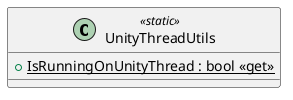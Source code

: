 @startuml
class UnityThreadUtils <<static>> {
    + {static} IsRunningOnUnityThread : bool <<get>>
}
@enduml
